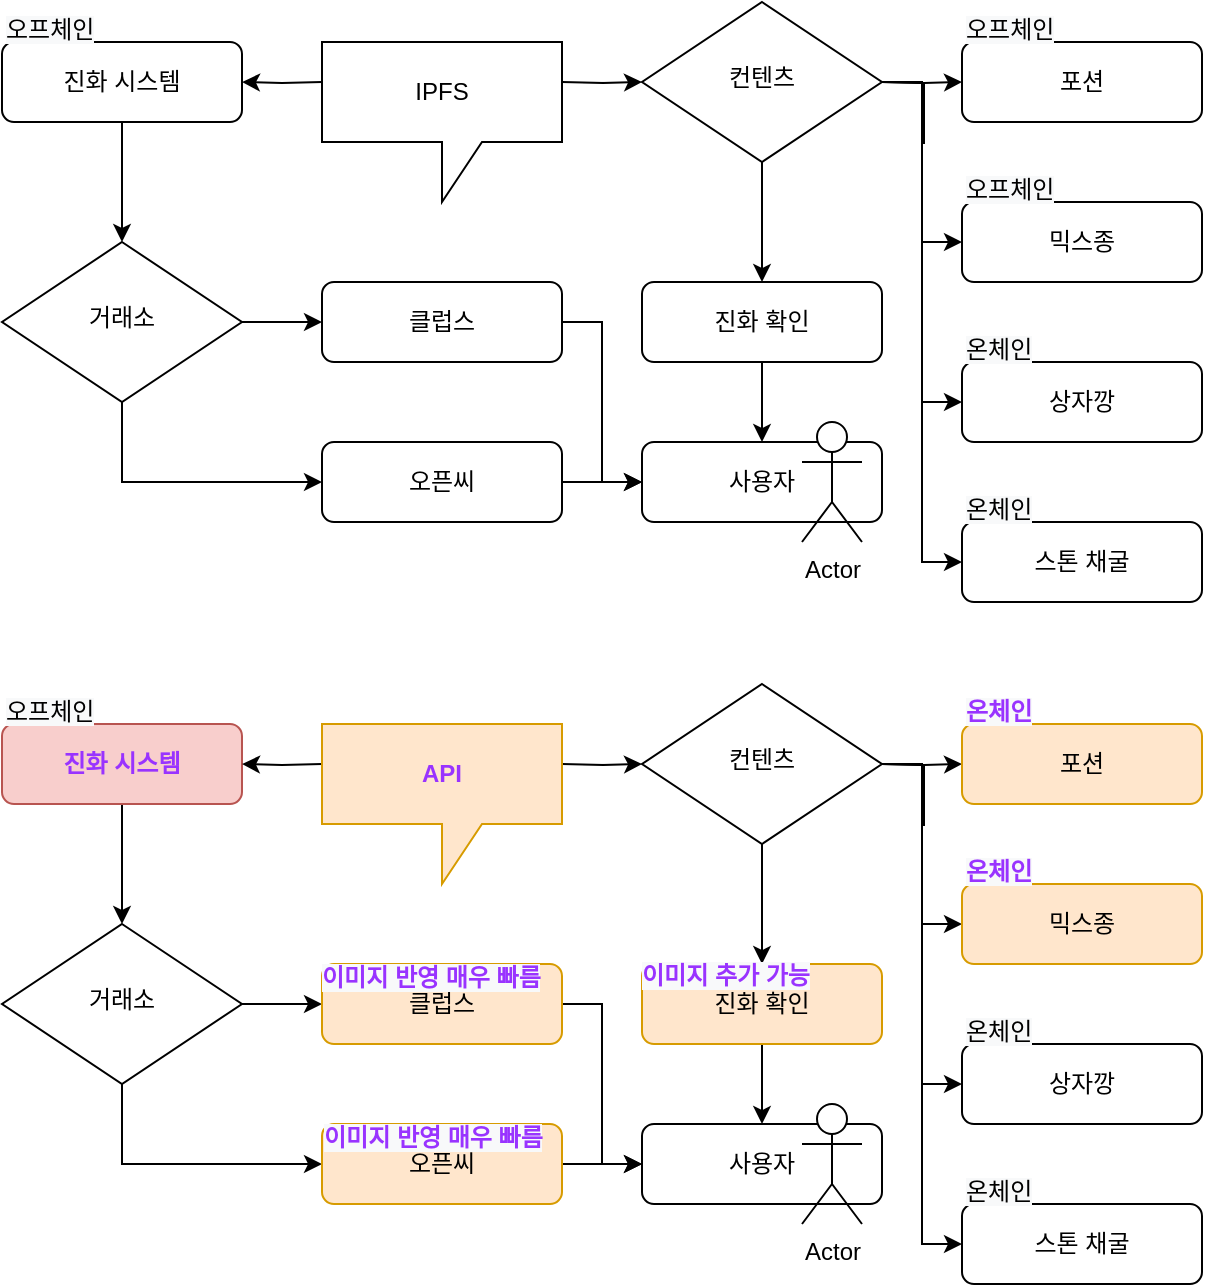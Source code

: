 <mxfile version="17.4.2" type="github">
  <diagram id="C5RBs43oDa-KdzZeNtuy" name="Page-1">
    <mxGraphModel dx="1221" dy="575" grid="1" gridSize="10" guides="1" tooltips="1" connect="1" arrows="1" fold="1" page="1" pageScale="1" pageWidth="827" pageHeight="1169" math="0" shadow="0">
      <root>
        <mxCell id="WIyWlLk6GJQsqaUBKTNV-0" />
        <mxCell id="WIyWlLk6GJQsqaUBKTNV-1" parent="WIyWlLk6GJQsqaUBKTNV-0" />
        <mxCell id="0fkYuzwGPccpSuX6iHAs-66" value="" style="edgeStyle=orthogonalEdgeStyle;rounded=0;orthogonalLoop=1;jettySize=auto;html=1;" edge="1" parent="WIyWlLk6GJQsqaUBKTNV-1" source="WIyWlLk6GJQsqaUBKTNV-3" target="0fkYuzwGPccpSuX6iHAs-15">
          <mxGeometry relative="1" as="geometry" />
        </mxCell>
        <mxCell id="WIyWlLk6GJQsqaUBKTNV-3" value="진화 시스템" style="rounded=1;whiteSpace=wrap;html=1;fontSize=12;glass=0;strokeWidth=1;shadow=0;" parent="WIyWlLk6GJQsqaUBKTNV-1" vertex="1">
          <mxGeometry x="120" y="40" width="120" height="40" as="geometry" />
        </mxCell>
        <mxCell id="WIyWlLk6GJQsqaUBKTNV-7" value="사용자" style="rounded=1;whiteSpace=wrap;html=1;fontSize=12;glass=0;strokeWidth=1;shadow=0;" parent="WIyWlLk6GJQsqaUBKTNV-1" vertex="1">
          <mxGeometry x="440" y="240" width="120" height="40" as="geometry" />
        </mxCell>
        <mxCell id="0fkYuzwGPccpSuX6iHAs-3" value="" style="edgeStyle=orthogonalEdgeStyle;rounded=0;orthogonalLoop=1;jettySize=auto;html=1;" edge="1" parent="WIyWlLk6GJQsqaUBKTNV-1" target="WIyWlLk6GJQsqaUBKTNV-3">
          <mxGeometry relative="1" as="geometry">
            <mxPoint x="280" y="60" as="sourcePoint" />
          </mxGeometry>
        </mxCell>
        <mxCell id="0fkYuzwGPccpSuX6iHAs-5" value="" style="edgeStyle=orthogonalEdgeStyle;rounded=0;orthogonalLoop=1;jettySize=auto;html=1;" edge="1" parent="WIyWlLk6GJQsqaUBKTNV-1">
          <mxGeometry relative="1" as="geometry">
            <mxPoint x="400" y="60" as="sourcePoint" />
            <mxPoint x="440" y="60" as="targetPoint" />
          </mxGeometry>
        </mxCell>
        <mxCell id="0fkYuzwGPccpSuX6iHAs-8" value="" style="edgeStyle=orthogonalEdgeStyle;rounded=0;orthogonalLoop=1;jettySize=auto;html=1;" edge="1" parent="WIyWlLk6GJQsqaUBKTNV-1" target="0fkYuzwGPccpSuX6iHAs-6">
          <mxGeometry relative="1" as="geometry">
            <mxPoint x="560" y="60" as="sourcePoint" />
          </mxGeometry>
        </mxCell>
        <mxCell id="0fkYuzwGPccpSuX6iHAs-10" style="edgeStyle=orthogonalEdgeStyle;rounded=0;orthogonalLoop=1;jettySize=auto;html=1;exitX=1;exitY=0.5;exitDx=0;exitDy=0;entryX=0;entryY=0.5;entryDx=0;entryDy=0;" edge="1" parent="WIyWlLk6GJQsqaUBKTNV-1" target="0fkYuzwGPccpSuX6iHAs-7">
          <mxGeometry relative="1" as="geometry">
            <mxPoint x="560" y="60" as="sourcePoint" />
          </mxGeometry>
        </mxCell>
        <mxCell id="0fkYuzwGPccpSuX6iHAs-6" value="포션" style="rounded=1;whiteSpace=wrap;html=1;fontSize=12;glass=0;strokeWidth=1;shadow=0;" vertex="1" parent="WIyWlLk6GJQsqaUBKTNV-1">
          <mxGeometry x="600" y="40" width="120" height="40" as="geometry" />
        </mxCell>
        <mxCell id="0fkYuzwGPccpSuX6iHAs-7" value="믹스종" style="rounded=1;whiteSpace=wrap;html=1;fontSize=12;glass=0;strokeWidth=1;shadow=0;" vertex="1" parent="WIyWlLk6GJQsqaUBKTNV-1">
          <mxGeometry x="600" y="120" width="120" height="40" as="geometry" />
        </mxCell>
        <mxCell id="0fkYuzwGPccpSuX6iHAs-13" value="" style="edgeStyle=orthogonalEdgeStyle;rounded=0;orthogonalLoop=1;jettySize=auto;html=1;" edge="1" parent="WIyWlLk6GJQsqaUBKTNV-1" source="0fkYuzwGPccpSuX6iHAs-11" target="0fkYuzwGPccpSuX6iHAs-12">
          <mxGeometry relative="1" as="geometry" />
        </mxCell>
        <mxCell id="0fkYuzwGPccpSuX6iHAs-11" value="컨텐츠" style="rhombus;whiteSpace=wrap;html=1;shadow=0;fontFamily=Helvetica;fontSize=12;align=center;strokeWidth=1;spacing=6;spacingTop=-4;" vertex="1" parent="WIyWlLk6GJQsqaUBKTNV-1">
          <mxGeometry x="440" y="20" width="120" height="80" as="geometry" />
        </mxCell>
        <mxCell id="0fkYuzwGPccpSuX6iHAs-14" value="" style="edgeStyle=orthogonalEdgeStyle;rounded=0;orthogonalLoop=1;jettySize=auto;html=1;" edge="1" parent="WIyWlLk6GJQsqaUBKTNV-1" source="0fkYuzwGPccpSuX6iHAs-12" target="WIyWlLk6GJQsqaUBKTNV-7">
          <mxGeometry relative="1" as="geometry" />
        </mxCell>
        <mxCell id="0fkYuzwGPccpSuX6iHAs-12" value="진화 확인" style="rounded=1;whiteSpace=wrap;html=1;fontSize=12;glass=0;strokeWidth=1;shadow=0;" vertex="1" parent="WIyWlLk6GJQsqaUBKTNV-1">
          <mxGeometry x="440" y="160" width="120" height="40" as="geometry" />
        </mxCell>
        <mxCell id="0fkYuzwGPccpSuX6iHAs-24" value="" style="edgeStyle=orthogonalEdgeStyle;rounded=0;orthogonalLoop=1;jettySize=auto;html=1;" edge="1" parent="WIyWlLk6GJQsqaUBKTNV-1" source="0fkYuzwGPccpSuX6iHAs-15" target="0fkYuzwGPccpSuX6iHAs-20">
          <mxGeometry relative="1" as="geometry" />
        </mxCell>
        <mxCell id="0fkYuzwGPccpSuX6iHAs-64" style="edgeStyle=orthogonalEdgeStyle;rounded=0;orthogonalLoop=1;jettySize=auto;html=1;entryX=0;entryY=0.5;entryDx=0;entryDy=0;" edge="1" parent="WIyWlLk6GJQsqaUBKTNV-1" source="0fkYuzwGPccpSuX6iHAs-15" target="0fkYuzwGPccpSuX6iHAs-21">
          <mxGeometry relative="1" as="geometry">
            <Array as="points">
              <mxPoint x="180" y="260" />
            </Array>
          </mxGeometry>
        </mxCell>
        <mxCell id="0fkYuzwGPccpSuX6iHAs-15" value="거래소" style="rhombus;whiteSpace=wrap;html=1;shadow=0;fontFamily=Helvetica;fontSize=12;align=center;strokeWidth=1;spacing=6;spacingTop=-4;" vertex="1" parent="WIyWlLk6GJQsqaUBKTNV-1">
          <mxGeometry x="120" y="140" width="120" height="80" as="geometry" />
        </mxCell>
        <mxCell id="0fkYuzwGPccpSuX6iHAs-25" style="edgeStyle=orthogonalEdgeStyle;rounded=0;orthogonalLoop=1;jettySize=auto;html=1;entryX=0;entryY=0.5;entryDx=0;entryDy=0;" edge="1" parent="WIyWlLk6GJQsqaUBKTNV-1" source="0fkYuzwGPccpSuX6iHAs-20" target="WIyWlLk6GJQsqaUBKTNV-7">
          <mxGeometry relative="1" as="geometry" />
        </mxCell>
        <mxCell id="0fkYuzwGPccpSuX6iHAs-20" value="클럽스" style="rounded=1;whiteSpace=wrap;html=1;fontSize=12;glass=0;strokeWidth=1;shadow=0;" vertex="1" parent="WIyWlLk6GJQsqaUBKTNV-1">
          <mxGeometry x="280" y="160" width="120" height="40" as="geometry" />
        </mxCell>
        <mxCell id="0fkYuzwGPccpSuX6iHAs-22" value="" style="edgeStyle=orthogonalEdgeStyle;rounded=0;orthogonalLoop=1;jettySize=auto;html=1;" edge="1" parent="WIyWlLk6GJQsqaUBKTNV-1" source="0fkYuzwGPccpSuX6iHAs-21" target="WIyWlLk6GJQsqaUBKTNV-7">
          <mxGeometry relative="1" as="geometry" />
        </mxCell>
        <mxCell id="0fkYuzwGPccpSuX6iHAs-21" value="오픈씨" style="rounded=1;whiteSpace=wrap;html=1;fontSize=12;glass=0;strokeWidth=1;shadow=0;" vertex="1" parent="WIyWlLk6GJQsqaUBKTNV-1">
          <mxGeometry x="280" y="240" width="120" height="40" as="geometry" />
        </mxCell>
        <mxCell id="0fkYuzwGPccpSuX6iHAs-47" value="Actor" style="shape=umlActor;verticalLabelPosition=bottom;verticalAlign=top;html=1;outlineConnect=0;" vertex="1" parent="WIyWlLk6GJQsqaUBKTNV-1">
          <mxGeometry x="520" y="230" width="30" height="60" as="geometry" />
        </mxCell>
        <mxCell id="0fkYuzwGPccpSuX6iHAs-59" style="edgeStyle=orthogonalEdgeStyle;rounded=0;orthogonalLoop=1;jettySize=auto;html=1;exitX=0.25;exitY=1;exitDx=0;exitDy=0;entryX=0;entryY=0.5;entryDx=0;entryDy=0;" edge="1" parent="WIyWlLk6GJQsqaUBKTNV-1" target="0fkYuzwGPccpSuX6iHAs-57">
          <mxGeometry relative="1" as="geometry">
            <mxPoint x="560" y="60" as="sourcePoint" />
            <Array as="points">
              <mxPoint x="580" y="60" />
              <mxPoint x="580" y="220" />
            </Array>
          </mxGeometry>
        </mxCell>
        <mxCell id="0fkYuzwGPccpSuX6iHAs-60" style="edgeStyle=orthogonalEdgeStyle;rounded=0;orthogonalLoop=1;jettySize=auto;html=1;exitX=0.5;exitY=1;exitDx=0;exitDy=0;entryX=0;entryY=0.5;entryDx=0;entryDy=0;" edge="1" parent="WIyWlLk6GJQsqaUBKTNV-1" target="0fkYuzwGPccpSuX6iHAs-58">
          <mxGeometry relative="1" as="geometry">
            <mxPoint x="575" y="60" as="sourcePoint" />
            <Array as="points">
              <mxPoint x="580" y="60" />
              <mxPoint x="580" y="300" />
            </Array>
          </mxGeometry>
        </mxCell>
        <mxCell id="0fkYuzwGPccpSuX6iHAs-52" value="&lt;span style=&quot;color: rgb(0, 0, 0); font-family: helvetica; font-size: 12px; font-style: normal; font-weight: 400; letter-spacing: normal; text-align: center; text-indent: 0px; text-transform: none; word-spacing: 0px; background-color: rgb(248, 249, 250); display: inline; float: none;&quot;&gt;오프체인&lt;/span&gt;" style="text;whiteSpace=wrap;html=1;" vertex="1" parent="WIyWlLk6GJQsqaUBKTNV-1">
          <mxGeometry x="600" y="100" width="70" height="30" as="geometry" />
        </mxCell>
        <mxCell id="0fkYuzwGPccpSuX6iHAs-53" value="&lt;span style=&quot;color: rgb(0, 0, 0); font-family: helvetica; font-size: 12px; font-style: normal; font-weight: 400; letter-spacing: normal; text-align: center; text-indent: 0px; text-transform: none; word-spacing: 0px; background-color: rgb(248, 249, 250); display: inline; float: none;&quot;&gt;오프체인&lt;/span&gt;" style="text;whiteSpace=wrap;html=1;" vertex="1" parent="WIyWlLk6GJQsqaUBKTNV-1">
          <mxGeometry x="120" y="20" width="70" height="30" as="geometry" />
        </mxCell>
        <mxCell id="0fkYuzwGPccpSuX6iHAs-57" value="상자깡" style="rounded=1;whiteSpace=wrap;html=1;fontSize=12;glass=0;strokeWidth=1;shadow=0;" vertex="1" parent="WIyWlLk6GJQsqaUBKTNV-1">
          <mxGeometry x="600" y="200" width="120" height="40" as="geometry" />
        </mxCell>
        <mxCell id="0fkYuzwGPccpSuX6iHAs-58" value="스톤 채굴" style="rounded=1;whiteSpace=wrap;html=1;fontSize=12;glass=0;strokeWidth=1;shadow=0;" vertex="1" parent="WIyWlLk6GJQsqaUBKTNV-1">
          <mxGeometry x="600" y="280" width="120" height="40" as="geometry" />
        </mxCell>
        <mxCell id="0fkYuzwGPccpSuX6iHAs-62" value="&lt;span style=&quot;color: rgb(0 , 0 , 0) ; font-family: &amp;#34;helvetica&amp;#34; ; font-size: 12px ; font-style: normal ; font-weight: 400 ; letter-spacing: normal ; text-align: center ; text-indent: 0px ; text-transform: none ; word-spacing: 0px ; background-color: rgb(248 , 249 , 250) ; display: inline ; float: none&quot;&gt;온체인&lt;/span&gt;" style="text;whiteSpace=wrap;html=1;" vertex="1" parent="WIyWlLk6GJQsqaUBKTNV-1">
          <mxGeometry x="600" y="180" width="70" height="30" as="geometry" />
        </mxCell>
        <mxCell id="0fkYuzwGPccpSuX6iHAs-67" value="&lt;span style=&quot;color: rgb(0, 0, 0); font-family: helvetica; font-size: 12px; font-style: normal; font-weight: 400; letter-spacing: normal; text-align: center; text-indent: 0px; text-transform: none; word-spacing: 0px; background-color: rgb(248, 249, 250); display: inline; float: none;&quot;&gt;오프체인&lt;/span&gt;" style="text;whiteSpace=wrap;html=1;" vertex="1" parent="WIyWlLk6GJQsqaUBKTNV-1">
          <mxGeometry x="600" y="20" width="70" height="30" as="geometry" />
        </mxCell>
        <mxCell id="0fkYuzwGPccpSuX6iHAs-69" value="&lt;span style=&quot;color: rgb(0 , 0 , 0) ; font-family: &amp;#34;helvetica&amp;#34; ; font-size: 12px ; font-style: normal ; font-weight: 400 ; letter-spacing: normal ; text-align: center ; text-indent: 0px ; text-transform: none ; word-spacing: 0px ; background-color: rgb(248 , 249 , 250) ; display: inline ; float: none&quot;&gt;온체인&lt;/span&gt;" style="text;whiteSpace=wrap;html=1;" vertex="1" parent="WIyWlLk6GJQsqaUBKTNV-1">
          <mxGeometry x="600" y="260" width="70" height="30" as="geometry" />
        </mxCell>
        <mxCell id="0fkYuzwGPccpSuX6iHAs-71" value="IPFS" style="shape=callout;whiteSpace=wrap;html=1;perimeter=calloutPerimeter;" vertex="1" parent="WIyWlLk6GJQsqaUBKTNV-1">
          <mxGeometry x="280" y="40" width="120" height="80" as="geometry" />
        </mxCell>
        <mxCell id="0fkYuzwGPccpSuX6iHAs-72" value="" style="edgeStyle=orthogonalEdgeStyle;rounded=0;orthogonalLoop=1;jettySize=auto;html=1;" edge="1" parent="WIyWlLk6GJQsqaUBKTNV-1" source="0fkYuzwGPccpSuX6iHAs-73" target="0fkYuzwGPccpSuX6iHAs-87">
          <mxGeometry relative="1" as="geometry" />
        </mxCell>
        <mxCell id="0fkYuzwGPccpSuX6iHAs-73" value="진화 시스템" style="rounded=1;whiteSpace=wrap;html=1;fontSize=12;glass=0;strokeWidth=1;shadow=0;fillColor=#f8cecc;strokeColor=#b85450;fontColor=#9933FF;fontStyle=1" vertex="1" parent="WIyWlLk6GJQsqaUBKTNV-1">
          <mxGeometry x="120" y="381" width="120" height="40" as="geometry" />
        </mxCell>
        <mxCell id="0fkYuzwGPccpSuX6iHAs-74" value="사용자" style="rounded=1;whiteSpace=wrap;html=1;fontSize=12;glass=0;strokeWidth=1;shadow=0;" vertex="1" parent="WIyWlLk6GJQsqaUBKTNV-1">
          <mxGeometry x="440" y="581" width="120" height="40" as="geometry" />
        </mxCell>
        <mxCell id="0fkYuzwGPccpSuX6iHAs-75" value="" style="edgeStyle=orthogonalEdgeStyle;rounded=0;orthogonalLoop=1;jettySize=auto;html=1;" edge="1" parent="WIyWlLk6GJQsqaUBKTNV-1" target="0fkYuzwGPccpSuX6iHAs-73">
          <mxGeometry relative="1" as="geometry">
            <mxPoint x="280" y="401" as="sourcePoint" />
          </mxGeometry>
        </mxCell>
        <mxCell id="0fkYuzwGPccpSuX6iHAs-76" value="" style="edgeStyle=orthogonalEdgeStyle;rounded=0;orthogonalLoop=1;jettySize=auto;html=1;" edge="1" parent="WIyWlLk6GJQsqaUBKTNV-1">
          <mxGeometry relative="1" as="geometry">
            <mxPoint x="400" y="401" as="sourcePoint" />
            <mxPoint x="440" y="401" as="targetPoint" />
          </mxGeometry>
        </mxCell>
        <mxCell id="0fkYuzwGPccpSuX6iHAs-77" value="" style="edgeStyle=orthogonalEdgeStyle;rounded=0;orthogonalLoop=1;jettySize=auto;html=1;" edge="1" parent="WIyWlLk6GJQsqaUBKTNV-1" target="0fkYuzwGPccpSuX6iHAs-79">
          <mxGeometry relative="1" as="geometry">
            <mxPoint x="560" y="401" as="sourcePoint" />
          </mxGeometry>
        </mxCell>
        <mxCell id="0fkYuzwGPccpSuX6iHAs-78" style="edgeStyle=orthogonalEdgeStyle;rounded=0;orthogonalLoop=1;jettySize=auto;html=1;exitX=1;exitY=0.5;exitDx=0;exitDy=0;entryX=0;entryY=0.5;entryDx=0;entryDy=0;" edge="1" parent="WIyWlLk6GJQsqaUBKTNV-1" target="0fkYuzwGPccpSuX6iHAs-80">
          <mxGeometry relative="1" as="geometry">
            <mxPoint x="560" y="401" as="sourcePoint" />
          </mxGeometry>
        </mxCell>
        <mxCell id="0fkYuzwGPccpSuX6iHAs-79" value="포션" style="rounded=1;whiteSpace=wrap;html=1;fontSize=12;glass=0;strokeWidth=1;shadow=0;fillColor=#ffe6cc;strokeColor=#d79b00;" vertex="1" parent="WIyWlLk6GJQsqaUBKTNV-1">
          <mxGeometry x="600" y="381" width="120" height="40" as="geometry" />
        </mxCell>
        <mxCell id="0fkYuzwGPccpSuX6iHAs-80" value="믹스종" style="rounded=1;whiteSpace=wrap;html=1;fontSize=12;glass=0;strokeWidth=1;shadow=0;fillColor=#ffe6cc;strokeColor=#d79b00;" vertex="1" parent="WIyWlLk6GJQsqaUBKTNV-1">
          <mxGeometry x="600" y="461" width="120" height="40" as="geometry" />
        </mxCell>
        <mxCell id="0fkYuzwGPccpSuX6iHAs-81" value="" style="edgeStyle=orthogonalEdgeStyle;rounded=0;orthogonalLoop=1;jettySize=auto;html=1;" edge="1" parent="WIyWlLk6GJQsqaUBKTNV-1" source="0fkYuzwGPccpSuX6iHAs-82" target="0fkYuzwGPccpSuX6iHAs-84">
          <mxGeometry relative="1" as="geometry" />
        </mxCell>
        <mxCell id="0fkYuzwGPccpSuX6iHAs-82" value="컨텐츠" style="rhombus;whiteSpace=wrap;html=1;shadow=0;fontFamily=Helvetica;fontSize=12;align=center;strokeWidth=1;spacing=6;spacingTop=-4;" vertex="1" parent="WIyWlLk6GJQsqaUBKTNV-1">
          <mxGeometry x="440" y="361" width="120" height="80" as="geometry" />
        </mxCell>
        <mxCell id="0fkYuzwGPccpSuX6iHAs-83" value="" style="edgeStyle=orthogonalEdgeStyle;rounded=0;orthogonalLoop=1;jettySize=auto;html=1;" edge="1" parent="WIyWlLk6GJQsqaUBKTNV-1" source="0fkYuzwGPccpSuX6iHAs-84" target="0fkYuzwGPccpSuX6iHAs-74">
          <mxGeometry relative="1" as="geometry" />
        </mxCell>
        <mxCell id="0fkYuzwGPccpSuX6iHAs-84" value="진화 확인" style="rounded=1;whiteSpace=wrap;html=1;fontSize=12;glass=0;strokeWidth=1;shadow=0;fontStyle=0;fillColor=#ffe6cc;strokeColor=#d79b00;" vertex="1" parent="WIyWlLk6GJQsqaUBKTNV-1">
          <mxGeometry x="440" y="501" width="120" height="40" as="geometry" />
        </mxCell>
        <mxCell id="0fkYuzwGPccpSuX6iHAs-85" value="" style="edgeStyle=orthogonalEdgeStyle;rounded=0;orthogonalLoop=1;jettySize=auto;html=1;" edge="1" parent="WIyWlLk6GJQsqaUBKTNV-1" source="0fkYuzwGPccpSuX6iHAs-87" target="0fkYuzwGPccpSuX6iHAs-89">
          <mxGeometry relative="1" as="geometry" />
        </mxCell>
        <mxCell id="0fkYuzwGPccpSuX6iHAs-86" style="edgeStyle=orthogonalEdgeStyle;rounded=0;orthogonalLoop=1;jettySize=auto;html=1;entryX=0;entryY=0.5;entryDx=0;entryDy=0;" edge="1" parent="WIyWlLk6GJQsqaUBKTNV-1" source="0fkYuzwGPccpSuX6iHAs-87" target="0fkYuzwGPccpSuX6iHAs-91">
          <mxGeometry relative="1" as="geometry">
            <Array as="points">
              <mxPoint x="180" y="601" />
            </Array>
          </mxGeometry>
        </mxCell>
        <mxCell id="0fkYuzwGPccpSuX6iHAs-87" value="거래소" style="rhombus;whiteSpace=wrap;html=1;shadow=0;fontFamily=Helvetica;fontSize=12;align=center;strokeWidth=1;spacing=6;spacingTop=-4;" vertex="1" parent="WIyWlLk6GJQsqaUBKTNV-1">
          <mxGeometry x="120" y="481" width="120" height="80" as="geometry" />
        </mxCell>
        <mxCell id="0fkYuzwGPccpSuX6iHAs-88" style="edgeStyle=orthogonalEdgeStyle;rounded=0;orthogonalLoop=1;jettySize=auto;html=1;entryX=0;entryY=0.5;entryDx=0;entryDy=0;" edge="1" parent="WIyWlLk6GJQsqaUBKTNV-1" source="0fkYuzwGPccpSuX6iHAs-89" target="0fkYuzwGPccpSuX6iHAs-74">
          <mxGeometry relative="1" as="geometry" />
        </mxCell>
        <mxCell id="0fkYuzwGPccpSuX6iHAs-89" value="클럽스" style="rounded=1;whiteSpace=wrap;html=1;fontSize=12;glass=0;strokeWidth=1;shadow=0;fillColor=#ffe6cc;strokeColor=#d79b00;" vertex="1" parent="WIyWlLk6GJQsqaUBKTNV-1">
          <mxGeometry x="280" y="501" width="120" height="40" as="geometry" />
        </mxCell>
        <mxCell id="0fkYuzwGPccpSuX6iHAs-90" value="" style="edgeStyle=orthogonalEdgeStyle;rounded=0;orthogonalLoop=1;jettySize=auto;html=1;" edge="1" parent="WIyWlLk6GJQsqaUBKTNV-1" source="0fkYuzwGPccpSuX6iHAs-91" target="0fkYuzwGPccpSuX6iHAs-74">
          <mxGeometry relative="1" as="geometry" />
        </mxCell>
        <mxCell id="0fkYuzwGPccpSuX6iHAs-91" value="오픈씨" style="rounded=1;whiteSpace=wrap;html=1;fontSize=12;glass=0;strokeWidth=1;shadow=0;fillColor=#ffe6cc;strokeColor=#d79b00;" vertex="1" parent="WIyWlLk6GJQsqaUBKTNV-1">
          <mxGeometry x="280" y="581" width="120" height="40" as="geometry" />
        </mxCell>
        <mxCell id="0fkYuzwGPccpSuX6iHAs-92" value="Actor" style="shape=umlActor;verticalLabelPosition=bottom;verticalAlign=top;html=1;outlineConnect=0;" vertex="1" parent="WIyWlLk6GJQsqaUBKTNV-1">
          <mxGeometry x="520" y="571" width="30" height="60" as="geometry" />
        </mxCell>
        <mxCell id="0fkYuzwGPccpSuX6iHAs-93" style="edgeStyle=orthogonalEdgeStyle;rounded=0;orthogonalLoop=1;jettySize=auto;html=1;exitX=0.25;exitY=1;exitDx=0;exitDy=0;entryX=0;entryY=0.5;entryDx=0;entryDy=0;" edge="1" parent="WIyWlLk6GJQsqaUBKTNV-1" target="0fkYuzwGPccpSuX6iHAs-97">
          <mxGeometry relative="1" as="geometry">
            <mxPoint x="560" y="401" as="sourcePoint" />
            <Array as="points">
              <mxPoint x="580" y="401" />
              <mxPoint x="580" y="561" />
            </Array>
          </mxGeometry>
        </mxCell>
        <mxCell id="0fkYuzwGPccpSuX6iHAs-94" style="edgeStyle=orthogonalEdgeStyle;rounded=0;orthogonalLoop=1;jettySize=auto;html=1;exitX=0.5;exitY=1;exitDx=0;exitDy=0;entryX=0;entryY=0.5;entryDx=0;entryDy=0;" edge="1" parent="WIyWlLk6GJQsqaUBKTNV-1" target="0fkYuzwGPccpSuX6iHAs-98">
          <mxGeometry relative="1" as="geometry">
            <mxPoint x="575" y="401" as="sourcePoint" />
            <Array as="points">
              <mxPoint x="580" y="401" />
              <mxPoint x="580" y="641" />
            </Array>
          </mxGeometry>
        </mxCell>
        <mxCell id="0fkYuzwGPccpSuX6iHAs-95" value="&lt;span style=&quot;font-family: helvetica; font-size: 12px; font-style: normal; letter-spacing: normal; text-align: center; text-indent: 0px; text-transform: none; word-spacing: 0px; background-color: rgb(248, 249, 250); display: inline; float: none;&quot;&gt;온체인&lt;/span&gt;" style="text;whiteSpace=wrap;html=1;fontColor=#9933FF;fontStyle=1" vertex="1" parent="WIyWlLk6GJQsqaUBKTNV-1">
          <mxGeometry x="600" y="441" width="70" height="30" as="geometry" />
        </mxCell>
        <mxCell id="0fkYuzwGPccpSuX6iHAs-96" value="&lt;span style=&quot;color: rgb(0, 0, 0); font-family: helvetica; font-size: 12px; font-style: normal; font-weight: 400; letter-spacing: normal; text-align: center; text-indent: 0px; text-transform: none; word-spacing: 0px; background-color: rgb(248, 249, 250); display: inline; float: none;&quot;&gt;오프체인&lt;/span&gt;" style="text;whiteSpace=wrap;html=1;" vertex="1" parent="WIyWlLk6GJQsqaUBKTNV-1">
          <mxGeometry x="120" y="361" width="70" height="30" as="geometry" />
        </mxCell>
        <mxCell id="0fkYuzwGPccpSuX6iHAs-97" value="상자깡" style="rounded=1;whiteSpace=wrap;html=1;fontSize=12;glass=0;strokeWidth=1;shadow=0;" vertex="1" parent="WIyWlLk6GJQsqaUBKTNV-1">
          <mxGeometry x="600" y="541" width="120" height="40" as="geometry" />
        </mxCell>
        <mxCell id="0fkYuzwGPccpSuX6iHAs-98" value="스톤 채굴" style="rounded=1;whiteSpace=wrap;html=1;fontSize=12;glass=0;strokeWidth=1;shadow=0;" vertex="1" parent="WIyWlLk6GJQsqaUBKTNV-1">
          <mxGeometry x="600" y="621" width="120" height="40" as="geometry" />
        </mxCell>
        <mxCell id="0fkYuzwGPccpSuX6iHAs-99" value="&lt;span style=&quot;color: rgb(0 , 0 , 0) ; font-family: &amp;#34;helvetica&amp;#34; ; font-size: 12px ; font-style: normal ; font-weight: 400 ; letter-spacing: normal ; text-align: center ; text-indent: 0px ; text-transform: none ; word-spacing: 0px ; background-color: rgb(248 , 249 , 250) ; display: inline ; float: none&quot;&gt;온체인&lt;/span&gt;" style="text;whiteSpace=wrap;html=1;" vertex="1" parent="WIyWlLk6GJQsqaUBKTNV-1">
          <mxGeometry x="600" y="521" width="70" height="30" as="geometry" />
        </mxCell>
        <mxCell id="0fkYuzwGPccpSuX6iHAs-100" value="&lt;span style=&quot;font-family: helvetica; font-size: 12px; font-style: normal; letter-spacing: normal; text-align: center; text-indent: 0px; text-transform: none; word-spacing: 0px; background-color: rgb(248, 249, 250); display: inline; float: none;&quot;&gt;온체인&lt;/span&gt;" style="text;whiteSpace=wrap;html=1;fontColor=#9933FF;fontStyle=1" vertex="1" parent="WIyWlLk6GJQsqaUBKTNV-1">
          <mxGeometry x="600" y="361" width="70" height="30" as="geometry" />
        </mxCell>
        <mxCell id="0fkYuzwGPccpSuX6iHAs-101" value="&lt;span style=&quot;color: rgb(0 , 0 , 0) ; font-family: &amp;#34;helvetica&amp;#34; ; font-size: 12px ; font-style: normal ; font-weight: 400 ; letter-spacing: normal ; text-align: center ; text-indent: 0px ; text-transform: none ; word-spacing: 0px ; background-color: rgb(248 , 249 , 250) ; display: inline ; float: none&quot;&gt;온체인&lt;/span&gt;" style="text;whiteSpace=wrap;html=1;" vertex="1" parent="WIyWlLk6GJQsqaUBKTNV-1">
          <mxGeometry x="600" y="601" width="70" height="30" as="geometry" />
        </mxCell>
        <mxCell id="0fkYuzwGPccpSuX6iHAs-102" value="API" style="shape=callout;whiteSpace=wrap;html=1;perimeter=calloutPerimeter;fillColor=#ffe6cc;strokeColor=#d79b00;fontStyle=1;fontColor=#9933FF;" vertex="1" parent="WIyWlLk6GJQsqaUBKTNV-1">
          <mxGeometry x="280" y="381" width="120" height="80" as="geometry" />
        </mxCell>
        <mxCell id="0fkYuzwGPccpSuX6iHAs-103" value="&lt;span style=&quot;font-family: &amp;#34;helvetica&amp;#34; ; font-size: 12px ; font-style: normal ; letter-spacing: normal ; text-align: center ; text-indent: 0px ; text-transform: none ; word-spacing: 0px ; background-color: rgb(248 , 249 , 250) ; display: inline ; float: none&quot;&gt;이미지 추가 가능&lt;/span&gt;" style="text;whiteSpace=wrap;html=1;fontColor=#9933FF;fontStyle=1" vertex="1" parent="WIyWlLk6GJQsqaUBKTNV-1">
          <mxGeometry x="438" y="493" width="110" height="30" as="geometry" />
        </mxCell>
        <mxCell id="0fkYuzwGPccpSuX6iHAs-104" value="&lt;span style=&quot;font-family: &amp;#34;helvetica&amp;#34; ; font-size: 12px ; font-style: normal ; letter-spacing: normal ; text-align: center ; text-indent: 0px ; text-transform: none ; word-spacing: 0px ; background-color: rgb(248 , 249 , 250) ; display: inline ; float: none&quot;&gt;이미지 반영 매우 빠름&lt;/span&gt;" style="text;whiteSpace=wrap;html=1;fontColor=#9933FF;fontStyle=1" vertex="1" parent="WIyWlLk6GJQsqaUBKTNV-1">
          <mxGeometry x="278" y="494" width="130" height="30" as="geometry" />
        </mxCell>
        <mxCell id="0fkYuzwGPccpSuX6iHAs-106" value="&lt;span style=&quot;font-family: &amp;#34;helvetica&amp;#34; ; font-size: 12px ; font-style: normal ; letter-spacing: normal ; text-align: center ; text-indent: 0px ; text-transform: none ; word-spacing: 0px ; background-color: rgb(248 , 249 , 250) ; display: inline ; float: none&quot;&gt;이미지 반영 매우 빠름&lt;/span&gt;" style="text;whiteSpace=wrap;html=1;fontColor=#9933FF;fontStyle=1" vertex="1" parent="WIyWlLk6GJQsqaUBKTNV-1">
          <mxGeometry x="279" y="574" width="130" height="30" as="geometry" />
        </mxCell>
      </root>
    </mxGraphModel>
  </diagram>
</mxfile>
